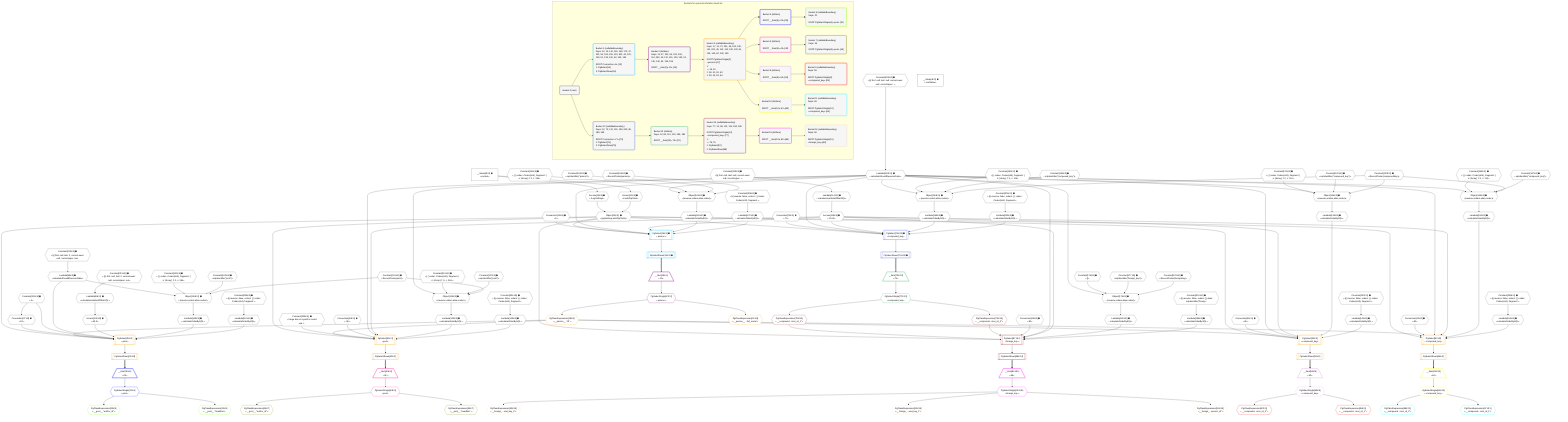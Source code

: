 %%{init: {'themeVariables': { 'fontSize': '12px'}}}%%
graph TD
    classDef path fill:#eee,stroke:#000,color:#000
    classDef plan fill:#fff,stroke-width:1px,color:#000
    classDef itemplan fill:#fff,stroke-width:2px,color:#000
    classDef unbatchedplan fill:#dff,stroke-width:1px,color:#000
    classDef sideeffectplan fill:#fcc,stroke-width:2px,color:#000
    classDef bucket fill:#f6f6f6,color:#000,stroke-width:2px,text-align:left


    %% plan dependencies
    Object104{{"Object[104∈0] ➊<br />ᐸ{reverse,orders,alias,codec}ᐳ"}}:::plan
    Lambda96{{"Lambda[96∈0] ➊<br />ᐸcalculateShouldReverseOrderᐳ"}}:::plan
    Constant101{{"Constant[101∈0] ➊<br />ᐸ[ { codec: Codec(int4), fragment: { n: [Array], f: 0, c: 266ᐳ"}}:::plan
    Constant102{{"Constant[102∈0] ➊<br />ᐸsql.identifier(”post”)ᐳ"}}:::plan
    Constant103{{"Constant[103∈0] ➊<br />ᐸRecordCodec(post)ᐳ"}}:::plan
    Lambda96 & Constant101 & Constant102 & Constant103 --> Object104
    Object119{{"Object[119∈0] ➊<br />ᐸ{reverse,orders,alias,codec}ᐳ"}}:::plan
    Lambda112{{"Lambda[112∈0] ➊<br />ᐸcalculateShouldReverseOrderᐳ"}}:::plan
    Constant116{{"Constant[116∈0] ➊<br />ᐸ[ { codec: Codec(int4), fragment: { n: [Array], f: 0, c: 266ᐳ"}}:::plan
    Constant117{{"Constant[117∈0] ➊<br />ᐸsql.identifier(”post”)ᐳ"}}:::plan
    Lambda112 & Constant116 & Constant117 & Constant103 --> Object119
    Object134{{"Object[134∈0] ➊<br />ᐸ{reverse,orders,alias,codec}ᐳ"}}:::plan
    Constant131{{"Constant[131∈0] ➊<br />ᐸ[ { codec: Codec(int4), fragment: { n: [Array], f: 0, c: 116ᐳ"}}:::plan
    Constant132{{"Constant[132∈0] ➊<br />ᐸsql.identifier(”compound_key”)ᐳ"}}:::plan
    Constant133{{"Constant[133∈0] ➊<br />ᐸRecordCodec(compoundKey)ᐳ"}}:::plan
    Lambda112 & Constant131 & Constant132 & Constant133 --> Object134
    Object149{{"Object[149∈0] ➊<br />ᐸ{reverse,orders,alias,codec}ᐳ"}}:::plan
    Constant146{{"Constant[146∈0] ➊<br />ᐸ[ { codec: Codec(int4), fragment: { n: [Array], f: 0, c: 116ᐳ"}}:::plan
    Constant147{{"Constant[147∈0] ➊<br />ᐸsql.identifier(”compound_key”)ᐳ"}}:::plan
    Lambda112 & Constant146 & Constant147 & Constant133 --> Object149
    Object164{{"Object[164∈0] ➊<br />ᐸ{reverse,orders,alias,codec}ᐳ"}}:::plan
    Constant161{{"Constant[161∈0] ➊<br />ᐸ[ { codec: Codec(int4), fragment: { n: [Array], f: 0, c: 266ᐳ"}}:::plan
    Constant162{{"Constant[162∈0] ➊<br />ᐸsql.identifier(”person”)ᐳ"}}:::plan
    Constant163{{"Constant[163∈0] ➊<br />ᐸRecordCodec(person)ᐳ"}}:::plan
    Lambda112 & Constant161 & Constant162 & Constant163 --> Object164
    Object179{{"Object[179∈0] ➊<br />ᐸ{reverse,orders,alias,codec}ᐳ"}}:::plan
    Constant176{{"Constant[176∈0] ➊<br />ᐸ[]ᐳ"}}:::plan
    Constant177{{"Constant[177∈0] ➊<br />ᐸsql.identifier(”foreign_key”)ᐳ"}}:::plan
    Constant178{{"Constant[178∈0] ➊<br />ᐸRecordCodec(foreignKey)ᐳ"}}:::plan
    Lambda112 & Constant176 & Constant177 & Constant178 --> Object179
    Object194{{"Object[194∈0] ➊<br />ᐸ{reverse,orders,alias,codec}ᐳ"}}:::plan
    Constant191{{"Constant[191∈0] ➊<br />ᐸ[ { codec: Codec(int4), fragment: { n: [Array], f: 0, c: 116ᐳ"}}:::plan
    Constant192{{"Constant[192∈0] ➊<br />ᐸsql.identifier(”compound_key”)ᐳ"}}:::plan
    Lambda112 & Constant191 & Constant192 & Constant133 --> Object194
    Object12{{"Object[12∈0] ➊<br />ᐸ{pgSettings,withPgClient}ᐳ"}}:::plan
    Access10{{"Access[10∈0] ➊<br />ᐸ2.pgSettingsᐳ"}}:::plan
    Access11{{"Access[11∈0] ➊<br />ᐸ2.withPgClientᐳ"}}:::plan
    Access10 & Access11 --> Object12
    __Value2["__Value[2∈0] ➊<br />ᐸcontextᐳ"]:::plan
    __Value2 --> Access10
    __Value2 --> Access11
    Connection27{{"Connection[27∈0] ➊<br />ᐸ23ᐳ"}}:::plan
    Constant201{{"Constant[201∈0] ➊<br />ᐸ2ᐳ"}}:::plan
    Constant201 --> Connection27
    Constant212{{"Constant[212∈0] ➊<br />ᐸ§{ first: null, last: 2, cursorLower: null, cursorUpper: nulᐳ"}}:::plan
    Constant212 --> Lambda96
    Lambda99{{"Lambda[99∈0] ➊<br />ᐸcalculateLimitAndOffsetSQLᐳ"}}:::plan
    Constant213{{"Constant[213∈0] ➊<br />ᐸ§{ first: null, last: 2, cursorLower: null, cursorUpper: nulᐳ"}}:::plan
    Constant213 --> Lambda99
    Access100{{"Access[100∈0] ➊<br />ᐸ99.0ᐳ"}}:::plan
    Lambda99 --> Access100
    Lambda105{{"Lambda[105∈0] ➊<br />ᐸcalculateOrderBySQLᐳ"}}:::plan
    Object104 --> Lambda105
    Lambda110{{"Lambda[110∈0] ➊<br />ᐸcalculateOrderBySQLᐳ"}}:::plan
    Constant205{{"Constant[205∈0] ➊<br />ᐸ§{ reverse: false, orders: [ { codec: Codec(int4), fragment:ᐳ"}}:::plan
    Constant205 --> Lambda110
    Constant203{{"Constant[203∈0] ➊<br />ᐸ§{ first: null, last: null, cursorLower: null, cursorUpper: ᐳ"}}:::plan
    Constant203 --> Lambda112
    Lambda114{{"Lambda[114∈0] ➊<br />ᐸcalculateLimitAndOffsetSQLᐳ"}}:::plan
    Constant204{{"Constant[204∈0] ➊<br />ᐸ§{ first: null, last: null, cursorLower: null, cursorUpper: ᐳ"}}:::plan
    Constant204 --> Lambda114
    Access115{{"Access[115∈0] ➊<br />ᐸ114.0ᐳ"}}:::plan
    Lambda114 --> Access115
    Lambda120{{"Lambda[120∈0] ➊<br />ᐸcalculateOrderBySQLᐳ"}}:::plan
    Object119 --> Lambda120
    Lambda125{{"Lambda[125∈0] ➊<br />ᐸcalculateOrderBySQLᐳ"}}:::plan
    Constant206{{"Constant[206∈0] ➊<br />ᐸ§{ reverse: false, orders: [ { codec: Codec(int4), fragment:ᐳ"}}:::plan
    Constant206 --> Lambda125
    Lambda135{{"Lambda[135∈0] ➊<br />ᐸcalculateOrderBySQLᐳ"}}:::plan
    Object134 --> Lambda135
    Lambda140{{"Lambda[140∈0] ➊<br />ᐸcalculateOrderBySQLᐳ"}}:::plan
    Constant207{{"Constant[207∈0] ➊<br />ᐸ§{ reverse: false, orders: [ { codec: Codec(int4), fragment:ᐳ"}}:::plan
    Constant207 --> Lambda140
    Lambda150{{"Lambda[150∈0] ➊<br />ᐸcalculateOrderBySQLᐳ"}}:::plan
    Object149 --> Lambda150
    Lambda155{{"Lambda[155∈0] ➊<br />ᐸcalculateOrderBySQLᐳ"}}:::plan
    Constant208{{"Constant[208∈0] ➊<br />ᐸ§{ reverse: false, orders: [ { codec: Codec(int4), fragment:ᐳ"}}:::plan
    Constant208 --> Lambda155
    Lambda165{{"Lambda[165∈0] ➊<br />ᐸcalculateOrderBySQLᐳ"}}:::plan
    Object164 --> Lambda165
    Lambda170{{"Lambda[170∈0] ➊<br />ᐸcalculateOrderBySQLᐳ"}}:::plan
    Constant209{{"Constant[209∈0] ➊<br />ᐸ§{ reverse: false, orders: [ { codec: Codec(int4), fragment:ᐳ"}}:::plan
    Constant209 --> Lambda170
    Lambda180{{"Lambda[180∈0] ➊<br />ᐸcalculateOrderBySQLᐳ"}}:::plan
    Object179 --> Lambda180
    Lambda185{{"Lambda[185∈0] ➊<br />ᐸcalculateOrderBySQLᐳ"}}:::plan
    Constant210{{"Constant[210∈0] ➊<br />ᐸ§{ reverse: false, orders: [], alias: sql.identifier(”foreigᐳ"}}:::plan
    Constant210 --> Lambda185
    Lambda195{{"Lambda[195∈0] ➊<br />ᐸcalculateOrderBySQLᐳ"}}:::plan
    Object194 --> Lambda195
    Lambda200{{"Lambda[200∈0] ➊<br />ᐸcalculateOrderBySQLᐳ"}}:::plan
    Constant211{{"Constant[211∈0] ➊<br />ᐸ§{ reverse: false, orders: [ { codec: Codec(int4), fragment:ᐳ"}}:::plan
    Constant211 --> Lambda200
    __Value4["__Value[4∈0] ➊<br />ᐸrootValueᐳ"]:::plan
    Connection13{{"Connection[13∈0] ➊<br />ᐸ9ᐳ"}}:::plan
    Connection40{{"Connection[40∈0] ➊<br />ᐸ38ᐳ"}}:::plan
    Connection51{{"Connection[51∈0] ➊<br />ᐸ49ᐳ"}}:::plan
    Connection62{{"Connection[62∈0] ➊<br />ᐸ60ᐳ"}}:::plan
    Connection73{{"Connection[73∈0] ➊<br />ᐸ71ᐳ"}}:::plan
    Connection86{{"Connection[86∈0] ➊<br />ᐸ82ᐳ"}}:::plan
    Constant202{{"Constant[202∈0] ➊<br />ᐸ'Large bet on myself in round one.'ᐳ"}}:::plan
    PgSelect14[["PgSelect[14∈1] ➊<br />ᐸpersonᐳ"]]:::plan
    Object12 & Connection13 & Lambda112 & Access115 & Lambda165 & Lambda170 --> PgSelect14
    PgSelectRows15[["PgSelectRows[15∈1] ➊"]]:::plan
    PgSelect14 --> PgSelectRows15
    __Item16[/"__Item[16∈2]<br />ᐸ15ᐳ"\]:::itemplan
    PgSelectRows15 ==> __Item16
    PgSelectSingle17{{"PgSelectSingle[17∈2]<br />ᐸpersonᐳ"}}:::plan
    __Item16 --> PgSelectSingle17
    PgSelect28[["PgSelect[28∈3]<br />ᐸpostᐳ"]]:::plan
    PgClassExpression18{{"PgClassExpression[18∈3]<br />ᐸ__person__.”id”ᐳ"}}:::plan
    Object12 & PgClassExpression18 & Connection27 & Constant201 & Lambda96 & Access100 & Lambda105 & Lambda110 --> PgSelect28
    PgSelect41[["PgSelect[41∈3]<br />ᐸpostᐳ"]]:::plan
    Object12 & PgClassExpression18 & Constant202 & Connection40 & Lambda112 & Access115 & Lambda120 & Lambda125 --> PgSelect41
    PgSelect52[["PgSelect[52∈3]<br />ᐸcompound_keyᐳ"]]:::plan
    Object12 & PgClassExpression18 & Connection51 & Lambda112 & Access115 & Lambda135 & Lambda140 --> PgSelect52
    PgSelect63[["PgSelect[63∈3]<br />ᐸcompound_keyᐳ"]]:::plan
    Object12 & PgClassExpression18 & Connection62 & Lambda112 & Access115 & Lambda150 & Lambda155 --> PgSelect63
    PgSelectSingle17 --> PgClassExpression18
    PgClassExpression19{{"PgClassExpression[19∈3]<br />ᐸ__person__...full_name”ᐳ"}}:::plan
    PgSelectSingle17 --> PgClassExpression19
    PgSelectRows29[["PgSelectRows[29∈3]"]]:::plan
    PgSelect28 --> PgSelectRows29
    PgSelectRows42[["PgSelectRows[42∈3]"]]:::plan
    PgSelect41 --> PgSelectRows42
    PgSelectRows53[["PgSelectRows[53∈3]"]]:::plan
    PgSelect52 --> PgSelectRows53
    PgSelectRows64[["PgSelectRows[64∈3]"]]:::plan
    PgSelect63 --> PgSelectRows64
    __Item30[/"__Item[30∈4]<br />ᐸ29ᐳ"\]:::itemplan
    PgSelectRows29 ==> __Item30
    PgSelectSingle31{{"PgSelectSingle[31∈4]<br />ᐸpostᐳ"}}:::plan
    __Item30 --> PgSelectSingle31
    PgClassExpression32{{"PgClassExpression[32∈5]<br />ᐸ__post__.”headline”ᐳ"}}:::plan
    PgSelectSingle31 --> PgClassExpression32
    PgClassExpression33{{"PgClassExpression[33∈5]<br />ᐸ__post__.”author_id”ᐳ"}}:::plan
    PgSelectSingle31 --> PgClassExpression33
    __Item43[/"__Item[43∈6]<br />ᐸ42ᐳ"\]:::itemplan
    PgSelectRows42 ==> __Item43
    PgSelectSingle44{{"PgSelectSingle[44∈6]<br />ᐸpostᐳ"}}:::plan
    __Item43 --> PgSelectSingle44
    PgClassExpression45{{"PgClassExpression[45∈7]<br />ᐸ__post__.”headline”ᐳ"}}:::plan
    PgSelectSingle44 --> PgClassExpression45
    PgClassExpression46{{"PgClassExpression[46∈7]<br />ᐸ__post__.”author_id”ᐳ"}}:::plan
    PgSelectSingle44 --> PgClassExpression46
    __Item54[/"__Item[54∈8]<br />ᐸ53ᐳ"\]:::itemplan
    PgSelectRows53 ==> __Item54
    PgSelectSingle55{{"PgSelectSingle[55∈8]<br />ᐸcompound_keyᐳ"}}:::plan
    __Item54 --> PgSelectSingle55
    PgClassExpression56{{"PgClassExpression[56∈9]<br />ᐸ__compound...rson_id_1”ᐳ"}}:::plan
    PgSelectSingle55 --> PgClassExpression56
    PgClassExpression57{{"PgClassExpression[57∈9]<br />ᐸ__compound...rson_id_2”ᐳ"}}:::plan
    PgSelectSingle55 --> PgClassExpression57
    __Item65[/"__Item[65∈10]<br />ᐸ64ᐳ"\]:::itemplan
    PgSelectRows64 ==> __Item65
    PgSelectSingle66{{"PgSelectSingle[66∈10]<br />ᐸcompound_keyᐳ"}}:::plan
    __Item65 --> PgSelectSingle66
    PgClassExpression67{{"PgClassExpression[67∈11]<br />ᐸ__compound...rson_id_1”ᐳ"}}:::plan
    PgSelectSingle66 --> PgClassExpression67
    PgClassExpression68{{"PgClassExpression[68∈11]<br />ᐸ__compound...rson_id_2”ᐳ"}}:::plan
    PgSelectSingle66 --> PgClassExpression68
    PgSelect74[["PgSelect[74∈12] ➊<br />ᐸcompound_keyᐳ"]]:::plan
    Object12 & Connection73 & Lambda112 & Access115 & Lambda195 & Lambda200 --> PgSelect74
    PgSelectRows75[["PgSelectRows[75∈12] ➊"]]:::plan
    PgSelect74 --> PgSelectRows75
    __Item76[/"__Item[76∈13]<br />ᐸ75ᐳ"\]:::itemplan
    PgSelectRows75 ==> __Item76
    PgSelectSingle77{{"PgSelectSingle[77∈13]<br />ᐸcompound_keyᐳ"}}:::plan
    __Item76 --> PgSelectSingle77
    PgSelect87[["PgSelect[87∈14]<br />ᐸforeign_keyᐳ"]]:::plan
    PgClassExpression78{{"PgClassExpression[78∈14]<br />ᐸ__compound...rson_id_1”ᐳ"}}:::plan
    PgClassExpression79{{"PgClassExpression[79∈14]<br />ᐸ__compound...rson_id_2”ᐳ"}}:::plan
    Object12 & PgClassExpression78 & PgClassExpression79 & Connection86 & Lambda112 & Access115 & Lambda180 & Lambda185 --> PgSelect87
    PgSelectSingle77 --> PgClassExpression78
    PgSelectSingle77 --> PgClassExpression79
    PgSelectRows88[["PgSelectRows[88∈14]"]]:::plan
    PgSelect87 --> PgSelectRows88
    __Item89[/"__Item[89∈15]<br />ᐸ88ᐳ"\]:::itemplan
    PgSelectRows88 ==> __Item89
    PgSelectSingle90{{"PgSelectSingle[90∈15]<br />ᐸforeign_keyᐳ"}}:::plan
    __Item89 --> PgSelectSingle90
    PgClassExpression91{{"PgClassExpression[91∈16]<br />ᐸ__foreign_...person_id”ᐳ"}}:::plan
    PgSelectSingle90 --> PgClassExpression91
    PgClassExpression92{{"PgClassExpression[92∈16]<br />ᐸ__foreign_...und_key_1”ᐳ"}}:::plan
    PgSelectSingle90 --> PgClassExpression92
    PgClassExpression93{{"PgClassExpression[93∈16]<br />ᐸ__foreign_...und_key_2”ᐳ"}}:::plan
    PgSelectSingle90 --> PgClassExpression93

    %% define steps

    subgraph "Buckets for queries/v4/relation-head-tail"
    Bucket0("Bucket 0 (root)"):::bucket
    classDef bucket0 stroke:#696969
    class Bucket0,__Value2,__Value4,Access10,Access11,Object12,Connection13,Connection27,Connection40,Connection51,Connection62,Connection73,Connection86,Lambda96,Lambda99,Access100,Constant101,Constant102,Constant103,Object104,Lambda105,Lambda110,Lambda112,Lambda114,Access115,Constant116,Constant117,Object119,Lambda120,Lambda125,Constant131,Constant132,Constant133,Object134,Lambda135,Lambda140,Constant146,Constant147,Object149,Lambda150,Lambda155,Constant161,Constant162,Constant163,Object164,Lambda165,Lambda170,Constant176,Constant177,Constant178,Object179,Lambda180,Lambda185,Constant191,Constant192,Object194,Lambda195,Lambda200,Constant201,Constant202,Constant203,Constant204,Constant205,Constant206,Constant207,Constant208,Constant209,Constant210,Constant211,Constant212,Constant213 bucket0
    Bucket1("Bucket 1 (nullableBoundary)<br />Deps: 12, 13, 112, 115, 165, 170, 27, 201, 96, 100, 105, 110, 202, 40, 120, 125, 51, 135, 140, 62, 150, 155<br /><br />ROOT Connectionᐸ9ᐳ[13]<br />1: PgSelect[14]<br />2: PgSelectRows[15]"):::bucket
    classDef bucket1 stroke:#00bfff
    class Bucket1,PgSelect14,PgSelectRows15 bucket1
    Bucket2("Bucket 2 (listItem)<br />Deps: 12, 27, 201, 96, 100, 105, 110, 202, 40, 112, 115, 120, 125, 51, 135, 140, 62, 150, 155<br /><br />ROOT __Item{2}ᐸ15ᐳ[16]"):::bucket
    classDef bucket2 stroke:#7f007f
    class Bucket2,__Item16,PgSelectSingle17 bucket2
    Bucket3("Bucket 3 (nullableBoundary)<br />Deps: 17, 12, 27, 201, 96, 100, 105, 110, 202, 40, 112, 115, 120, 125, 51, 135, 140, 62, 150, 155<br /><br />ROOT PgSelectSingle{2}ᐸpersonᐳ[17]<br />1: <br />ᐳ: 18, 19<br />2: 28, 41, 52, 63<br />3: 29, 42, 53, 64"):::bucket
    classDef bucket3 stroke:#ffa500
    class Bucket3,PgClassExpression18,PgClassExpression19,PgSelect28,PgSelectRows29,PgSelect41,PgSelectRows42,PgSelect52,PgSelectRows53,PgSelect63,PgSelectRows64 bucket3
    Bucket4("Bucket 4 (listItem)<br /><br />ROOT __Item{4}ᐸ29ᐳ[30]"):::bucket
    classDef bucket4 stroke:#0000ff
    class Bucket4,__Item30,PgSelectSingle31 bucket4
    Bucket5("Bucket 5 (nullableBoundary)<br />Deps: 31<br /><br />ROOT PgSelectSingle{4}ᐸpostᐳ[31]"):::bucket
    classDef bucket5 stroke:#7fff00
    class Bucket5,PgClassExpression32,PgClassExpression33 bucket5
    Bucket6("Bucket 6 (listItem)<br /><br />ROOT __Item{6}ᐸ42ᐳ[43]"):::bucket
    classDef bucket6 stroke:#ff1493
    class Bucket6,__Item43,PgSelectSingle44 bucket6
    Bucket7("Bucket 7 (nullableBoundary)<br />Deps: 44<br /><br />ROOT PgSelectSingle{6}ᐸpostᐳ[44]"):::bucket
    classDef bucket7 stroke:#808000
    class Bucket7,PgClassExpression45,PgClassExpression46 bucket7
    Bucket8("Bucket 8 (listItem)<br /><br />ROOT __Item{8}ᐸ53ᐳ[54]"):::bucket
    classDef bucket8 stroke:#dda0dd
    class Bucket8,__Item54,PgSelectSingle55 bucket8
    Bucket9("Bucket 9 (nullableBoundary)<br />Deps: 55<br /><br />ROOT PgSelectSingle{8}ᐸcompound_keyᐳ[55]"):::bucket
    classDef bucket9 stroke:#ff0000
    class Bucket9,PgClassExpression56,PgClassExpression57 bucket9
    Bucket10("Bucket 10 (listItem)<br /><br />ROOT __Item{10}ᐸ64ᐳ[65]"):::bucket
    classDef bucket10 stroke:#ffff00
    class Bucket10,__Item65,PgSelectSingle66 bucket10
    Bucket11("Bucket 11 (nullableBoundary)<br />Deps: 66<br /><br />ROOT PgSelectSingle{10}ᐸcompound_keyᐳ[66]"):::bucket
    classDef bucket11 stroke:#00ffff
    class Bucket11,PgClassExpression67,PgClassExpression68 bucket11
    Bucket12("Bucket 12 (nullableBoundary)<br />Deps: 12, 73, 112, 115, 195, 200, 86, 180, 185<br /><br />ROOT Connectionᐸ71ᐳ[73]<br />1: PgSelect[74]<br />2: PgSelectRows[75]"):::bucket
    classDef bucket12 stroke:#4169e1
    class Bucket12,PgSelect74,PgSelectRows75 bucket12
    Bucket13("Bucket 13 (listItem)<br />Deps: 12, 86, 112, 115, 180, 185<br /><br />ROOT __Item{13}ᐸ75ᐳ[76]"):::bucket
    classDef bucket13 stroke:#3cb371
    class Bucket13,__Item76,PgSelectSingle77 bucket13
    Bucket14("Bucket 14 (nullableBoundary)<br />Deps: 77, 12, 86, 112, 115, 180, 185<br /><br />ROOT PgSelectSingle{13}ᐸcompound_keyᐳ[77]<br />1: <br />ᐳ: 78, 79<br />2: PgSelect[87]<br />3: PgSelectRows[88]"):::bucket
    classDef bucket14 stroke:#a52a2a
    class Bucket14,PgClassExpression78,PgClassExpression79,PgSelect87,PgSelectRows88 bucket14
    Bucket15("Bucket 15 (listItem)<br /><br />ROOT __Item{15}ᐸ88ᐳ[89]"):::bucket
    classDef bucket15 stroke:#ff00ff
    class Bucket15,__Item89,PgSelectSingle90 bucket15
    Bucket16("Bucket 16 (nullableBoundary)<br />Deps: 90<br /><br />ROOT PgSelectSingle{15}ᐸforeign_keyᐳ[90]"):::bucket
    classDef bucket16 stroke:#f5deb3
    class Bucket16,PgClassExpression91,PgClassExpression92,PgClassExpression93 bucket16
    Bucket0 --> Bucket1 & Bucket12
    Bucket1 --> Bucket2
    Bucket2 --> Bucket3
    Bucket3 --> Bucket4 & Bucket6 & Bucket8 & Bucket10
    Bucket4 --> Bucket5
    Bucket6 --> Bucket7
    Bucket8 --> Bucket9
    Bucket10 --> Bucket11
    Bucket12 --> Bucket13
    Bucket13 --> Bucket14
    Bucket14 --> Bucket15
    Bucket15 --> Bucket16
    end